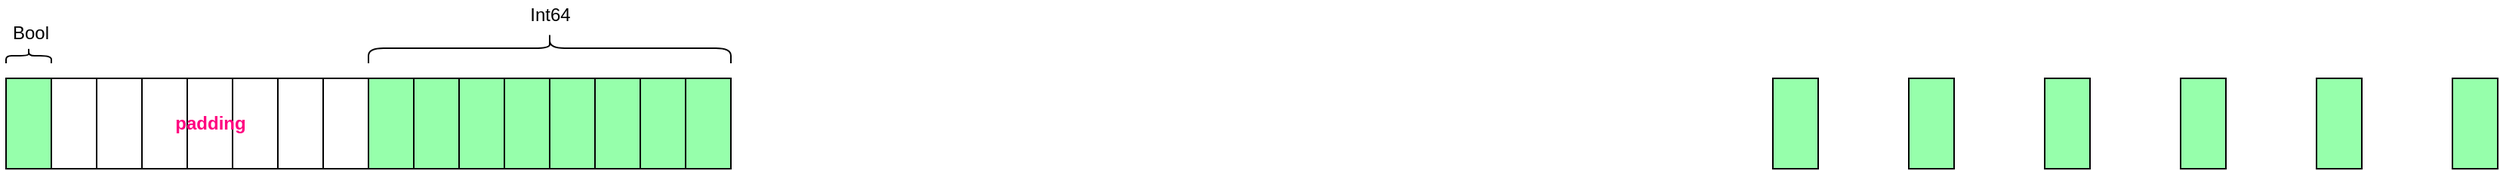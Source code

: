 <mxfile version="13.10.1" type="github">
  <diagram id="s3dXFgs1y9wC6QJwgkDh" name="第 1 页">
    <mxGraphModel dx="1426" dy="719" grid="1" gridSize="10" guides="1" tooltips="1" connect="1" arrows="1" fold="1" page="1" pageScale="1" pageWidth="827" pageHeight="1169" math="0" shadow="0">
      <root>
        <mxCell id="0" />
        <mxCell id="1" parent="0" />
        <mxCell id="KaxL7S6oZbL--OxM16LW-32" value="" style="rounded=0;whiteSpace=wrap;html=1;strokeColor=#000000;fillColor=#96FFAB;gradientColor=none;flipH=1;" vertex="1" parent="1">
          <mxGeometry x="30" y="210" width="30" height="60" as="geometry" />
        </mxCell>
        <mxCell id="KaxL7S6oZbL--OxM16LW-33" value="" style="rounded=0;whiteSpace=wrap;html=1;strokeColor=#000000;fillColor=none;gradientColor=none;flipH=1;" vertex="1" parent="1">
          <mxGeometry x="60" y="210" width="30" height="60" as="geometry" />
        </mxCell>
        <mxCell id="KaxL7S6oZbL--OxM16LW-34" value="" style="rounded=0;whiteSpace=wrap;html=1;strokeColor=#000000;fillColor=#96FFAB;gradientColor=none;flipH=1;" vertex="1" parent="1">
          <mxGeometry x="270" y="210" width="30" height="60" as="geometry" />
        </mxCell>
        <mxCell id="KaxL7S6oZbL--OxM16LW-35" value="" style="rounded=0;whiteSpace=wrap;html=1;strokeColor=#000000;fillColor=#96FFAB;gradientColor=none;flipH=1;" vertex="1" parent="1">
          <mxGeometry x="300" y="210" width="30" height="60" as="geometry" />
        </mxCell>
        <mxCell id="KaxL7S6oZbL--OxM16LW-36" value="" style="rounded=0;whiteSpace=wrap;html=1;strokeColor=#000000;fillColor=#96FFAB;gradientColor=none;flipH=1;" vertex="1" parent="1">
          <mxGeometry x="330" y="210" width="30" height="60" as="geometry" />
        </mxCell>
        <mxCell id="KaxL7S6oZbL--OxM16LW-37" value="" style="rounded=0;whiteSpace=wrap;html=1;strokeColor=#000000;fillColor=#96FFAB;gradientColor=none;flipH=1;" vertex="1" parent="1">
          <mxGeometry x="360" y="210" width="30" height="60" as="geometry" />
        </mxCell>
        <mxCell id="KaxL7S6oZbL--OxM16LW-38" value="" style="rounded=0;whiteSpace=wrap;html=1;strokeColor=#000000;fillColor=#96FFAB;gradientColor=none;flipH=1;" vertex="1" parent="1">
          <mxGeometry x="390" y="210" width="30" height="60" as="geometry" />
        </mxCell>
        <mxCell id="KaxL7S6oZbL--OxM16LW-39" value="" style="rounded=0;whiteSpace=wrap;html=1;strokeColor=#000000;fillColor=#96FFAB;gradientColor=none;flipH=1;" vertex="1" parent="1">
          <mxGeometry x="420" y="210" width="30" height="60" as="geometry" />
        </mxCell>
        <mxCell id="KaxL7S6oZbL--OxM16LW-40" value="" style="rounded=0;whiteSpace=wrap;html=1;strokeColor=#000000;fillColor=#96FFAB;gradientColor=none;flipH=1;" vertex="1" parent="1">
          <mxGeometry x="450" y="210" width="30" height="60" as="geometry" />
        </mxCell>
        <mxCell id="KaxL7S6oZbL--OxM16LW-41" value="" style="rounded=0;whiteSpace=wrap;html=1;strokeColor=#000000;fillColor=#96FFAB;gradientColor=none;flipH=1;" vertex="1" parent="1">
          <mxGeometry x="480" y="210" width="30" height="60" as="geometry" />
        </mxCell>
        <mxCell id="KaxL7S6oZbL--OxM16LW-45" value="" style="rounded=0;whiteSpace=wrap;html=1;strokeColor=#000000;fillColor=#96FFAB;gradientColor=none;flipH=1;" vertex="1" parent="1">
          <mxGeometry x="1200" y="210" width="30" height="60" as="geometry" />
        </mxCell>
        <mxCell id="KaxL7S6oZbL--OxM16LW-46" value="" style="rounded=0;whiteSpace=wrap;html=1;strokeColor=#000000;fillColor=#96FFAB;gradientColor=none;flipH=1;" vertex="1" parent="1">
          <mxGeometry x="1290" y="210" width="30" height="60" as="geometry" />
        </mxCell>
        <mxCell id="KaxL7S6oZbL--OxM16LW-47" value="" style="rounded=0;whiteSpace=wrap;html=1;strokeColor=#000000;fillColor=#96FFAB;gradientColor=none;flipH=1;" vertex="1" parent="1">
          <mxGeometry x="1380" y="210" width="30" height="60" as="geometry" />
        </mxCell>
        <mxCell id="KaxL7S6oZbL--OxM16LW-48" value="" style="rounded=0;whiteSpace=wrap;html=1;strokeColor=#000000;fillColor=#96FFAB;gradientColor=none;flipH=1;" vertex="1" parent="1">
          <mxGeometry x="1470" y="210" width="30" height="60" as="geometry" />
        </mxCell>
        <mxCell id="KaxL7S6oZbL--OxM16LW-49" value="" style="rounded=0;whiteSpace=wrap;html=1;strokeColor=#000000;fillColor=#96FFAB;gradientColor=none;flipH=1;" vertex="1" parent="1">
          <mxGeometry x="1560" y="210" width="30" height="60" as="geometry" />
        </mxCell>
        <mxCell id="KaxL7S6oZbL--OxM16LW-50" value="" style="rounded=0;whiteSpace=wrap;html=1;strokeColor=#000000;fillColor=#96FFAB;gradientColor=none;flipH=1;" vertex="1" parent="1">
          <mxGeometry x="1650" y="210" width="30" height="60" as="geometry" />
        </mxCell>
        <mxCell id="KaxL7S6oZbL--OxM16LW-51" value="Bool" style="text;html=1;align=center;verticalAlign=middle;resizable=0;points=[];autosize=1;" vertex="1" parent="1">
          <mxGeometry x="26" y="170" width="40" height="20" as="geometry" />
        </mxCell>
        <mxCell id="KaxL7S6oZbL--OxM16LW-52" value="" style="shape=curlyBracket;whiteSpace=wrap;html=1;rounded=1;strokeColor=#000000;fillColor=none;gradientColor=none;direction=south;" vertex="1" parent="1">
          <mxGeometry x="30" y="190" width="30" height="10" as="geometry" />
        </mxCell>
        <mxCell id="KaxL7S6oZbL--OxM16LW-54" value="" style="rounded=0;whiteSpace=wrap;html=1;strokeColor=#000000;fillColor=none;gradientColor=none;flipH=1;" vertex="1" parent="1">
          <mxGeometry x="90" y="210" width="30" height="60" as="geometry" />
        </mxCell>
        <mxCell id="KaxL7S6oZbL--OxM16LW-55" value="" style="rounded=0;whiteSpace=wrap;html=1;strokeColor=#000000;fillColor=none;gradientColor=none;flipH=1;" vertex="1" parent="1">
          <mxGeometry x="120" y="210" width="30" height="60" as="geometry" />
        </mxCell>
        <mxCell id="KaxL7S6oZbL--OxM16LW-56" value="" style="rounded=0;whiteSpace=wrap;html=1;strokeColor=#000000;fillColor=none;gradientColor=none;flipH=1;" vertex="1" parent="1">
          <mxGeometry x="150" y="210" width="30" height="60" as="geometry" />
        </mxCell>
        <mxCell id="KaxL7S6oZbL--OxM16LW-57" value="" style="rounded=0;whiteSpace=wrap;html=1;strokeColor=#000000;fillColor=none;gradientColor=none;flipH=1;" vertex="1" parent="1">
          <mxGeometry x="180" y="210" width="30" height="60" as="geometry" />
        </mxCell>
        <mxCell id="KaxL7S6oZbL--OxM16LW-58" value="" style="rounded=0;whiteSpace=wrap;html=1;strokeColor=#000000;fillColor=none;gradientColor=none;flipH=1;" vertex="1" parent="1">
          <mxGeometry x="210" y="210" width="30" height="60" as="geometry" />
        </mxCell>
        <mxCell id="KaxL7S6oZbL--OxM16LW-59" value="" style="rounded=0;whiteSpace=wrap;html=1;strokeColor=#000000;fillColor=none;gradientColor=none;flipH=1;" vertex="1" parent="1">
          <mxGeometry x="240" y="210" width="30" height="60" as="geometry" />
        </mxCell>
        <mxCell id="KaxL7S6oZbL--OxM16LW-60" value="" style="shape=curlyBracket;whiteSpace=wrap;html=1;rounded=1;strokeColor=#000000;fillColor=none;gradientColor=none;direction=south;" vertex="1" parent="1">
          <mxGeometry x="270" y="180" width="240" height="20" as="geometry" />
        </mxCell>
        <mxCell id="KaxL7S6oZbL--OxM16LW-61" value="Int64" style="text;html=1;align=center;verticalAlign=middle;resizable=0;points=[];autosize=1;" vertex="1" parent="1">
          <mxGeometry x="370" y="158" width="40" height="20" as="geometry" />
        </mxCell>
        <mxCell id="KaxL7S6oZbL--OxM16LW-62" value="padding" style="text;html=1;align=center;verticalAlign=middle;resizable=0;points=[];autosize=1;fontStyle=1;fontColor=#FF0080;" vertex="1" parent="1">
          <mxGeometry x="135" y="230" width="60" height="20" as="geometry" />
        </mxCell>
      </root>
    </mxGraphModel>
  </diagram>
</mxfile>
